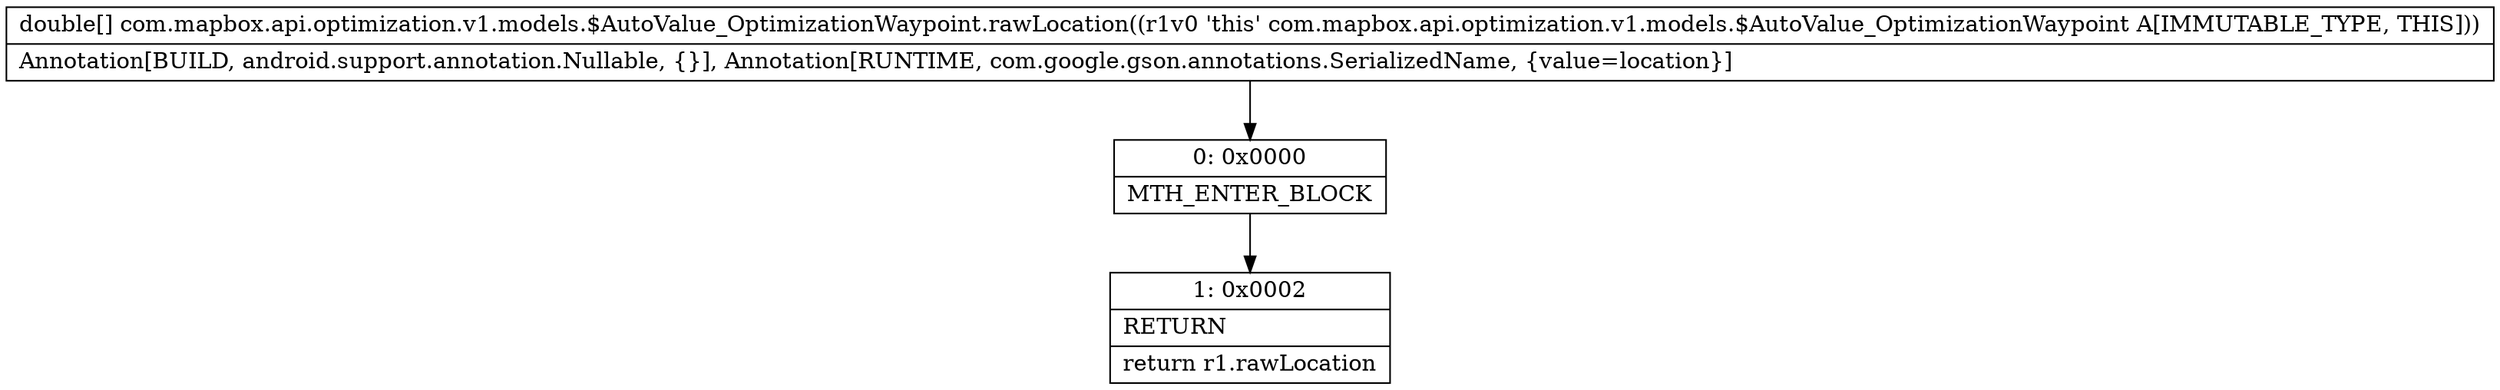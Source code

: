 digraph "CFG forcom.mapbox.api.optimization.v1.models.$AutoValue_OptimizationWaypoint.rawLocation()[D" {
Node_0 [shape=record,label="{0\:\ 0x0000|MTH_ENTER_BLOCK\l}"];
Node_1 [shape=record,label="{1\:\ 0x0002|RETURN\l|return r1.rawLocation\l}"];
MethodNode[shape=record,label="{double[] com.mapbox.api.optimization.v1.models.$AutoValue_OptimizationWaypoint.rawLocation((r1v0 'this' com.mapbox.api.optimization.v1.models.$AutoValue_OptimizationWaypoint A[IMMUTABLE_TYPE, THIS]))  | Annotation[BUILD, android.support.annotation.Nullable, \{\}], Annotation[RUNTIME, com.google.gson.annotations.SerializedName, \{value=location\}]\l}"];
MethodNode -> Node_0;
Node_0 -> Node_1;
}

